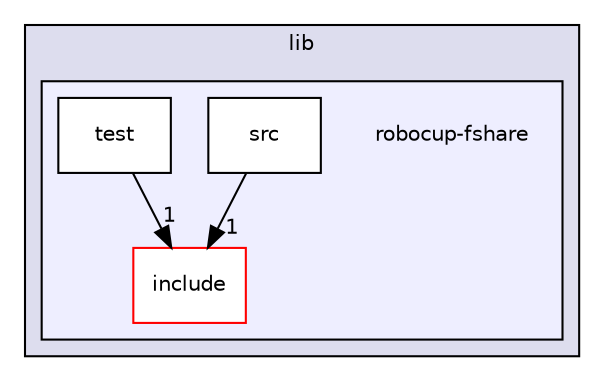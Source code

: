 digraph "/home/developer/robocup-firmware/robot/lib/robocup-fshare" {
  compound=true
  node [ fontsize="10", fontname="Helvetica"];
  edge [ labelfontsize="10", labelfontname="Helvetica"];
  subgraph clusterdir_bce75092e74c8e5afefc19c24a06f395 {
    graph [ bgcolor="#ddddee", pencolor="black", label="lib" fontname="Helvetica", fontsize="10", URL="dir_bce75092e74c8e5afefc19c24a06f395.html"]
  subgraph clusterdir_45dab24a911ce1b6903127f8dc8ff408 {
    graph [ bgcolor="#eeeeff", pencolor="black", label="" URL="dir_45dab24a911ce1b6903127f8dc8ff408.html"];
    dir_45dab24a911ce1b6903127f8dc8ff408 [shape=plaintext label="robocup-fshare"];
    dir_1caf14886cbe4f470cce078c528cf6bd [shape=box label="include" color="red" fillcolor="white" style="filled" URL="dir_1caf14886cbe4f470cce078c528cf6bd.html"];
    dir_5d17844b3a5fd58b96b19ea8a2c92f84 [shape=box label="src" color="black" fillcolor="white" style="filled" URL="dir_5d17844b3a5fd58b96b19ea8a2c92f84.html"];
    dir_f662adf57a11df670ccd05a27ed08167 [shape=box label="test" color="black" fillcolor="white" style="filled" URL="dir_f662adf57a11df670ccd05a27ed08167.html"];
  }
  }
  dir_5d17844b3a5fd58b96b19ea8a2c92f84->dir_1caf14886cbe4f470cce078c528cf6bd [headlabel="1", labeldistance=1.5 headhref="dir_000021_000019.html"];
  dir_f662adf57a11df670ccd05a27ed08167->dir_1caf14886cbe4f470cce078c528cf6bd [headlabel="1", labeldistance=1.5 headhref="dir_000022_000019.html"];
}
